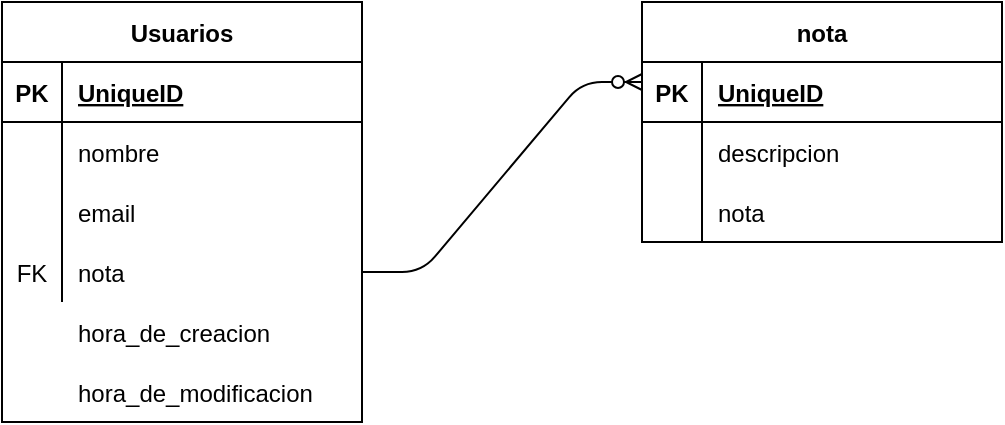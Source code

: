 <mxfile version="14.9.4" type="device"><diagram id="mJ2B5xlEjS9JMaSki1EH" name="Page-1"><mxGraphModel dx="868" dy="482" grid="1" gridSize="10" guides="1" tooltips="1" connect="1" arrows="1" fold="1" page="1" pageScale="1" pageWidth="827" pageHeight="1169" math="0" shadow="0"><root><mxCell id="0"/><mxCell id="1" parent="0"/><mxCell id="GcKV6uW8SthLlZ6B_nzx-2" value="Usuarios" style="shape=table;startSize=30;container=1;collapsible=1;childLayout=tableLayout;fixedRows=1;rowLines=0;fontStyle=1;align=center;resizeLast=1;strokeColor=#000000;" vertex="1" parent="1"><mxGeometry x="80" y="80" width="180" height="210" as="geometry"/></mxCell><mxCell id="GcKV6uW8SthLlZ6B_nzx-3" value="" style="shape=partialRectangle;collapsible=0;dropTarget=0;pointerEvents=0;fillColor=none;top=0;left=0;bottom=1;right=0;points=[[0,0.5],[1,0.5]];portConstraint=eastwest;" vertex="1" parent="GcKV6uW8SthLlZ6B_nzx-2"><mxGeometry y="30" width="180" height="30" as="geometry"/></mxCell><mxCell id="GcKV6uW8SthLlZ6B_nzx-4" value="PK" style="shape=partialRectangle;connectable=0;fillColor=none;top=0;left=0;bottom=0;right=0;fontStyle=1;overflow=hidden;" vertex="1" parent="GcKV6uW8SthLlZ6B_nzx-3"><mxGeometry width="30" height="30" as="geometry"/></mxCell><mxCell id="GcKV6uW8SthLlZ6B_nzx-5" value="UniqueID" style="shape=partialRectangle;connectable=0;fillColor=none;top=0;left=0;bottom=0;right=0;align=left;spacingLeft=6;fontStyle=5;overflow=hidden;" vertex="1" parent="GcKV6uW8SthLlZ6B_nzx-3"><mxGeometry x="30" width="150" height="30" as="geometry"/></mxCell><mxCell id="GcKV6uW8SthLlZ6B_nzx-6" value="" style="shape=partialRectangle;collapsible=0;dropTarget=0;pointerEvents=0;fillColor=none;top=0;left=0;bottom=0;right=0;points=[[0,0.5],[1,0.5]];portConstraint=eastwest;" vertex="1" parent="GcKV6uW8SthLlZ6B_nzx-2"><mxGeometry y="60" width="180" height="30" as="geometry"/></mxCell><mxCell id="GcKV6uW8SthLlZ6B_nzx-7" value="" style="shape=partialRectangle;connectable=0;fillColor=none;top=0;left=0;bottom=0;right=0;editable=1;overflow=hidden;" vertex="1" parent="GcKV6uW8SthLlZ6B_nzx-6"><mxGeometry width="30" height="30" as="geometry"/></mxCell><mxCell id="GcKV6uW8SthLlZ6B_nzx-8" value="nombre    " style="shape=partialRectangle;connectable=0;fillColor=none;top=0;left=0;bottom=0;right=0;align=left;spacingLeft=6;overflow=hidden;" vertex="1" parent="GcKV6uW8SthLlZ6B_nzx-6"><mxGeometry x="30" width="150" height="30" as="geometry"/></mxCell><mxCell id="GcKV6uW8SthLlZ6B_nzx-9" value="" style="shape=partialRectangle;collapsible=0;dropTarget=0;pointerEvents=0;fillColor=none;top=0;left=0;bottom=0;right=0;points=[[0,0.5],[1,0.5]];portConstraint=eastwest;" vertex="1" parent="GcKV6uW8SthLlZ6B_nzx-2"><mxGeometry y="90" width="180" height="30" as="geometry"/></mxCell><mxCell id="GcKV6uW8SthLlZ6B_nzx-10" value="" style="shape=partialRectangle;connectable=0;fillColor=none;top=0;left=0;bottom=0;right=0;editable=1;overflow=hidden;" vertex="1" parent="GcKV6uW8SthLlZ6B_nzx-9"><mxGeometry width="30" height="30" as="geometry"/></mxCell><mxCell id="GcKV6uW8SthLlZ6B_nzx-11" value="email" style="shape=partialRectangle;connectable=0;fillColor=none;top=0;left=0;bottom=0;right=0;align=left;spacingLeft=6;overflow=hidden;" vertex="1" parent="GcKV6uW8SthLlZ6B_nzx-9"><mxGeometry x="30" width="150" height="30" as="geometry"/></mxCell><mxCell id="GcKV6uW8SthLlZ6B_nzx-12" value="" style="shape=partialRectangle;collapsible=0;dropTarget=0;pointerEvents=0;fillColor=none;top=0;left=0;bottom=0;right=0;points=[[0,0.5],[1,0.5]];portConstraint=eastwest;" vertex="1" parent="GcKV6uW8SthLlZ6B_nzx-2"><mxGeometry y="120" width="180" height="30" as="geometry"/></mxCell><mxCell id="GcKV6uW8SthLlZ6B_nzx-13" value="FK" style="shape=partialRectangle;connectable=0;fillColor=none;top=0;left=0;bottom=0;right=0;editable=1;overflow=hidden;" vertex="1" parent="GcKV6uW8SthLlZ6B_nzx-12"><mxGeometry width="30" height="30" as="geometry"/></mxCell><mxCell id="GcKV6uW8SthLlZ6B_nzx-14" value="nota" style="shape=partialRectangle;connectable=0;fillColor=none;top=0;left=0;bottom=0;right=0;align=left;spacingLeft=6;overflow=hidden;" vertex="1" parent="GcKV6uW8SthLlZ6B_nzx-12"><mxGeometry x="30" width="150" height="30" as="geometry"/></mxCell><mxCell id="GcKV6uW8SthLlZ6B_nzx-28" value="nota" style="shape=table;startSize=30;container=1;collapsible=1;childLayout=tableLayout;fixedRows=1;rowLines=0;fontStyle=1;align=center;resizeLast=1;strokeColor=#000000;" vertex="1" parent="1"><mxGeometry x="400" y="80" width="180" height="120" as="geometry"><mxRectangle x="400" y="80" width="60" height="30" as="alternateBounds"/></mxGeometry></mxCell><mxCell id="GcKV6uW8SthLlZ6B_nzx-29" value="" style="shape=partialRectangle;collapsible=0;dropTarget=0;pointerEvents=0;fillColor=none;top=0;left=0;bottom=1;right=0;points=[[0,0.5],[1,0.5]];portConstraint=eastwest;" vertex="1" parent="GcKV6uW8SthLlZ6B_nzx-28"><mxGeometry y="30" width="180" height="30" as="geometry"/></mxCell><mxCell id="GcKV6uW8SthLlZ6B_nzx-30" value="PK" style="shape=partialRectangle;connectable=0;fillColor=none;top=0;left=0;bottom=0;right=0;fontStyle=1;overflow=hidden;" vertex="1" parent="GcKV6uW8SthLlZ6B_nzx-29"><mxGeometry width="30" height="30" as="geometry"/></mxCell><mxCell id="GcKV6uW8SthLlZ6B_nzx-31" value="UniqueID" style="shape=partialRectangle;connectable=0;fillColor=none;top=0;left=0;bottom=0;right=0;align=left;spacingLeft=6;fontStyle=5;overflow=hidden;" vertex="1" parent="GcKV6uW8SthLlZ6B_nzx-29"><mxGeometry x="30" width="150" height="30" as="geometry"/></mxCell><mxCell id="GcKV6uW8SthLlZ6B_nzx-32" value="" style="shape=partialRectangle;collapsible=0;dropTarget=0;pointerEvents=0;fillColor=none;top=0;left=0;bottom=0;right=0;points=[[0,0.5],[1,0.5]];portConstraint=eastwest;" vertex="1" parent="GcKV6uW8SthLlZ6B_nzx-28"><mxGeometry y="60" width="180" height="30" as="geometry"/></mxCell><mxCell id="GcKV6uW8SthLlZ6B_nzx-33" value="" style="shape=partialRectangle;connectable=0;fillColor=none;top=0;left=0;bottom=0;right=0;editable=1;overflow=hidden;" vertex="1" parent="GcKV6uW8SthLlZ6B_nzx-32"><mxGeometry width="30" height="30" as="geometry"/></mxCell><mxCell id="GcKV6uW8SthLlZ6B_nzx-34" value="descripcion " style="shape=partialRectangle;connectable=0;fillColor=none;top=0;left=0;bottom=0;right=0;align=left;spacingLeft=6;overflow=hidden;" vertex="1" parent="GcKV6uW8SthLlZ6B_nzx-32"><mxGeometry x="30" width="150" height="30" as="geometry"/></mxCell><mxCell id="GcKV6uW8SthLlZ6B_nzx-35" value="" style="shape=partialRectangle;collapsible=0;dropTarget=0;pointerEvents=0;fillColor=none;top=0;left=0;bottom=0;right=0;points=[[0,0.5],[1,0.5]];portConstraint=eastwest;" vertex="1" parent="GcKV6uW8SthLlZ6B_nzx-28"><mxGeometry y="90" width="180" height="30" as="geometry"/></mxCell><mxCell id="GcKV6uW8SthLlZ6B_nzx-36" value="" style="shape=partialRectangle;connectable=0;fillColor=none;top=0;left=0;bottom=0;right=0;editable=1;overflow=hidden;" vertex="1" parent="GcKV6uW8SthLlZ6B_nzx-35"><mxGeometry width="30" height="30" as="geometry"/></mxCell><mxCell id="GcKV6uW8SthLlZ6B_nzx-37" value="nota" style="shape=partialRectangle;connectable=0;fillColor=none;top=0;left=0;bottom=0;right=0;align=left;spacingLeft=6;overflow=hidden;" vertex="1" parent="GcKV6uW8SthLlZ6B_nzx-35"><mxGeometry x="30" width="150" height="30" as="geometry"/></mxCell><mxCell id="GcKV6uW8SthLlZ6B_nzx-41" value="" style="edgeStyle=entityRelationEdgeStyle;fontSize=12;html=1;endArrow=ERzeroToMany;endFill=1;exitX=1;exitY=0.5;exitDx=0;exitDy=0;" edge="1" parent="1" source="GcKV6uW8SthLlZ6B_nzx-12"><mxGeometry width="100" height="100" relative="1" as="geometry"><mxPoint x="300" y="220" as="sourcePoint"/><mxPoint x="400" y="120" as="targetPoint"/></mxGeometry></mxCell><mxCell id="GcKV6uW8SthLlZ6B_nzx-42" value="hora_de_creacion" style="shape=partialRectangle;connectable=0;fillColor=none;top=0;left=0;bottom=0;right=0;align=left;spacingLeft=6;overflow=hidden;" vertex="1" parent="1"><mxGeometry x="110" y="230" width="150" height="30" as="geometry"/></mxCell><mxCell id="GcKV6uW8SthLlZ6B_nzx-43" value="hora_de_modificacion" style="shape=partialRectangle;connectable=0;fillColor=none;top=0;left=0;bottom=0;right=0;align=left;spacingLeft=6;overflow=hidden;" vertex="1" parent="1"><mxGeometry x="110" y="260" width="150" height="30" as="geometry"/></mxCell></root></mxGraphModel></diagram></mxfile>